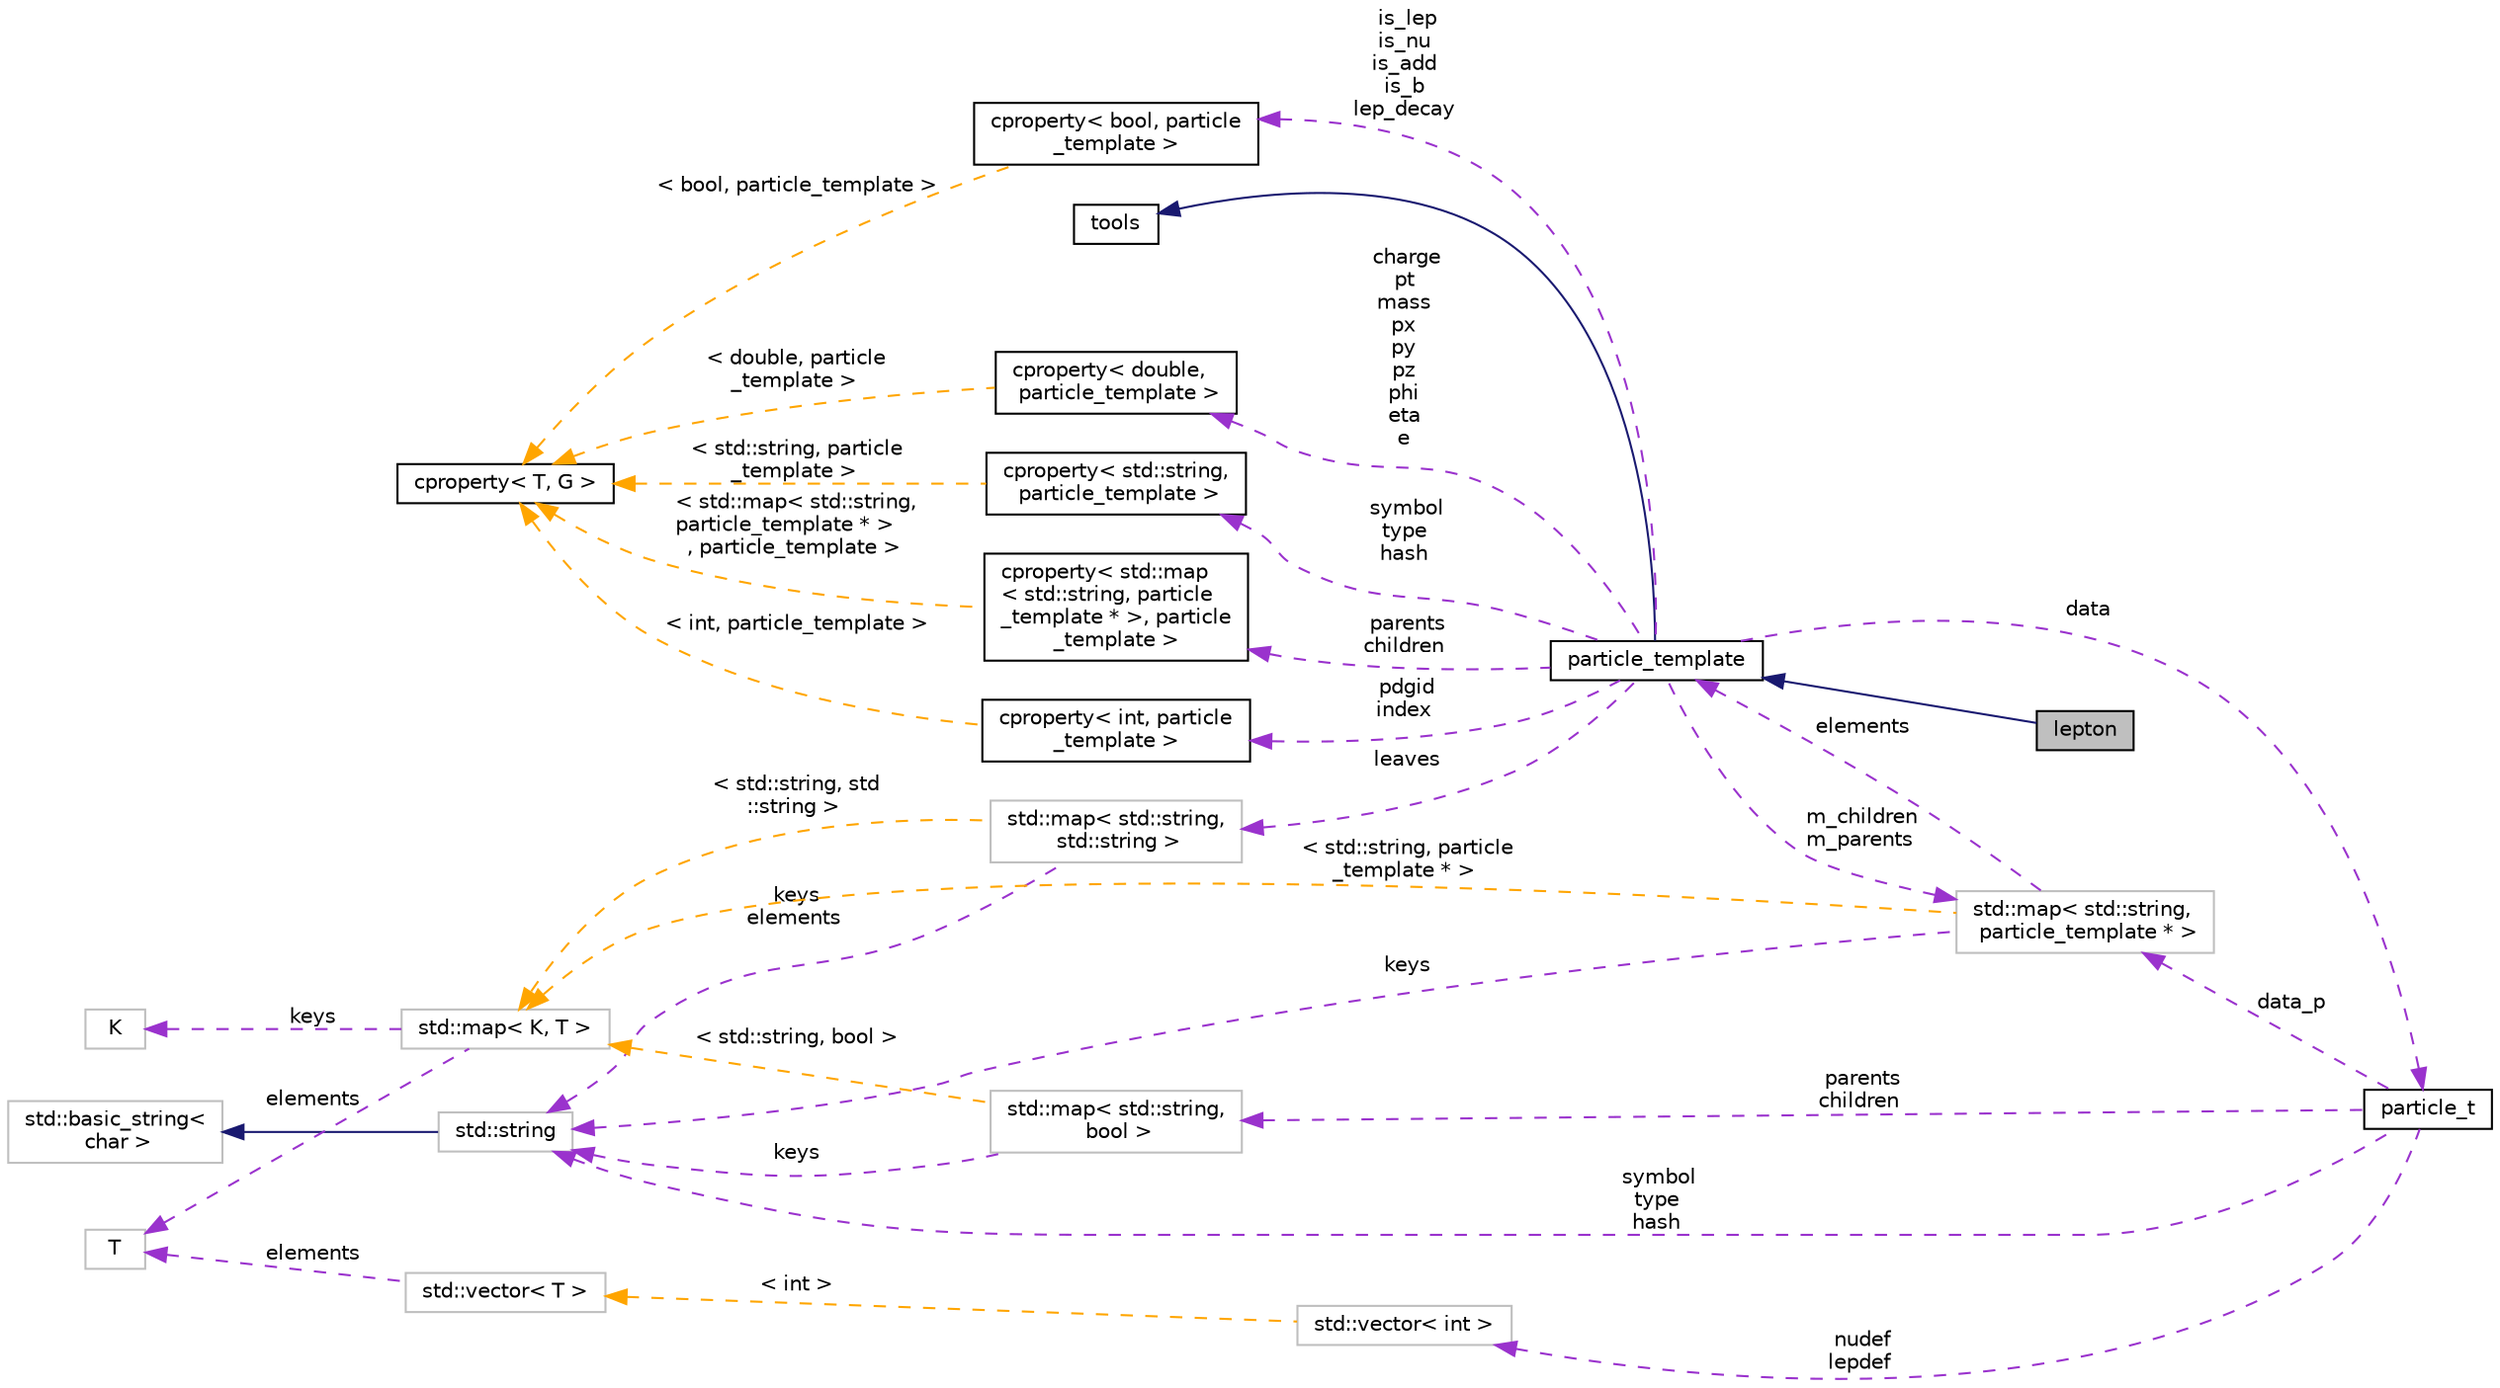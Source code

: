 digraph "lepton"
{
 // INTERACTIVE_SVG=YES
 // LATEX_PDF_SIZE
  edge [fontname="Helvetica",fontsize="10",labelfontname="Helvetica",labelfontsize="10"];
  node [fontname="Helvetica",fontsize="10",shape=record];
  rankdir="LR";
  Node1 [label="lepton",height=0.2,width=0.4,color="black", fillcolor="grey75", style="filled", fontcolor="black",tooltip=" "];
  Node2 -> Node1 [dir="back",color="midnightblue",fontsize="10",style="solid",fontname="Helvetica"];
  Node2 [label="particle_template",height=0.2,width=0.4,color="black", fillcolor="white", style="filled",URL="$classparticle__template.html",tooltip=" "];
  Node3 -> Node2 [dir="back",color="midnightblue",fontsize="10",style="solid",fontname="Helvetica"];
  Node3 [label="tools",height=0.2,width=0.4,color="black", fillcolor="white", style="filled",URL="$classtools.html",tooltip="Provides a wide range of utility functions used throughout the framework."];
  Node4 -> Node2 [dir="back",color="darkorchid3",fontsize="10",style="dashed",label=" m_children\nm_parents" ,fontname="Helvetica"];
  Node4 [label="std::map\< std::string,\l particle_template * \>",height=0.2,width=0.4,color="grey75", fillcolor="white", style="filled",tooltip=" "];
  Node5 -> Node4 [dir="back",color="darkorchid3",fontsize="10",style="dashed",label=" keys" ,fontname="Helvetica"];
  Node5 [label="std::string",height=0.2,width=0.4,color="grey75", fillcolor="white", style="filled",tooltip="STL class."];
  Node6 -> Node5 [dir="back",color="midnightblue",fontsize="10",style="solid",fontname="Helvetica"];
  Node6 [label="std::basic_string\<\l char \>",height=0.2,width=0.4,color="grey75", fillcolor="white", style="filled",tooltip="STL class."];
  Node2 -> Node4 [dir="back",color="darkorchid3",fontsize="10",style="dashed",label=" elements" ,fontname="Helvetica"];
  Node7 -> Node4 [dir="back",color="orange",fontsize="10",style="dashed",label=" \< std::string, particle\l_template * \>" ,fontname="Helvetica"];
  Node7 [label="std::map\< K, T \>",height=0.2,width=0.4,color="grey75", fillcolor="white", style="filled",tooltip="STL class."];
  Node8 -> Node7 [dir="back",color="darkorchid3",fontsize="10",style="dashed",label=" keys" ,fontname="Helvetica"];
  Node8 [label="K",height=0.2,width=0.4,color="grey75", fillcolor="white", style="filled",tooltip=" "];
  Node9 -> Node7 [dir="back",color="darkorchid3",fontsize="10",style="dashed",label=" elements" ,fontname="Helvetica"];
  Node9 [label="T",height=0.2,width=0.4,color="grey75", fillcolor="white", style="filled",tooltip=" "];
  Node10 -> Node2 [dir="back",color="darkorchid3",fontsize="10",style="dashed",label=" pdgid\nindex" ,fontname="Helvetica"];
  Node10 [label="cproperty\< int, particle\l_template \>",height=0.2,width=0.4,color="black", fillcolor="white", style="filled",URL="$classcproperty.html",tooltip=" "];
  Node11 -> Node10 [dir="back",color="orange",fontsize="10",style="dashed",label=" \< int, particle_template \>" ,fontname="Helvetica"];
  Node11 [label="cproperty\< T, G \>",height=0.2,width=0.4,color="black", fillcolor="white", style="filled",URL="$classcproperty.html",tooltip=" "];
  Node12 -> Node2 [dir="back",color="darkorchid3",fontsize="10",style="dashed",label=" is_lep\nis_nu\nis_add\nis_b\nlep_decay" ,fontname="Helvetica"];
  Node12 [label="cproperty\< bool, particle\l_template \>",height=0.2,width=0.4,color="black", fillcolor="white", style="filled",URL="$classcproperty.html",tooltip=" "];
  Node11 -> Node12 [dir="back",color="orange",fontsize="10",style="dashed",label=" \< bool, particle_template \>" ,fontname="Helvetica"];
  Node13 -> Node2 [dir="back",color="darkorchid3",fontsize="10",style="dashed",label=" charge\npt\nmass\npx\npy\npz\nphi\neta\ne" ,fontname="Helvetica"];
  Node13 [label="cproperty\< double,\l particle_template \>",height=0.2,width=0.4,color="black", fillcolor="white", style="filled",URL="$classcproperty.html",tooltip=" "];
  Node11 -> Node13 [dir="back",color="orange",fontsize="10",style="dashed",label=" \< double, particle\l_template \>" ,fontname="Helvetica"];
  Node14 -> Node2 [dir="back",color="darkorchid3",fontsize="10",style="dashed",label=" leaves" ,fontname="Helvetica"];
  Node14 [label="std::map\< std::string,\l std::string \>",height=0.2,width=0.4,color="grey75", fillcolor="white", style="filled",tooltip=" "];
  Node5 -> Node14 [dir="back",color="darkorchid3",fontsize="10",style="dashed",label=" keys\nelements" ,fontname="Helvetica"];
  Node7 -> Node14 [dir="back",color="orange",fontsize="10",style="dashed",label=" \< std::string, std\l::string \>" ,fontname="Helvetica"];
  Node15 -> Node2 [dir="back",color="darkorchid3",fontsize="10",style="dashed",label=" symbol\ntype\nhash" ,fontname="Helvetica"];
  Node15 [label="cproperty\< std::string,\l particle_template \>",height=0.2,width=0.4,color="black", fillcolor="white", style="filled",URL="$classcproperty.html",tooltip=" "];
  Node11 -> Node15 [dir="back",color="orange",fontsize="10",style="dashed",label=" \< std::string, particle\l_template \>" ,fontname="Helvetica"];
  Node16 -> Node2 [dir="back",color="darkorchid3",fontsize="10",style="dashed",label=" data" ,fontname="Helvetica"];
  Node16 [label="particle_t",height=0.2,width=0.4,color="black", fillcolor="white", style="filled",URL="$structparticle__t.html",tooltip=" "];
  Node4 -> Node16 [dir="back",color="darkorchid3",fontsize="10",style="dashed",label=" data_p" ,fontname="Helvetica"];
  Node17 -> Node16 [dir="back",color="darkorchid3",fontsize="10",style="dashed",label=" parents\nchildren" ,fontname="Helvetica"];
  Node17 [label="std::map\< std::string,\l bool \>",height=0.2,width=0.4,color="grey75", fillcolor="white", style="filled",tooltip=" "];
  Node5 -> Node17 [dir="back",color="darkorchid3",fontsize="10",style="dashed",label=" keys" ,fontname="Helvetica"];
  Node7 -> Node17 [dir="back",color="orange",fontsize="10",style="dashed",label=" \< std::string, bool \>" ,fontname="Helvetica"];
  Node5 -> Node16 [dir="back",color="darkorchid3",fontsize="10",style="dashed",label=" symbol\ntype\nhash" ,fontname="Helvetica"];
  Node18 -> Node16 [dir="back",color="darkorchid3",fontsize="10",style="dashed",label=" nudef\nlepdef" ,fontname="Helvetica"];
  Node18 [label="std::vector\< int \>",height=0.2,width=0.4,color="grey75", fillcolor="white", style="filled",tooltip=" "];
  Node19 -> Node18 [dir="back",color="orange",fontsize="10",style="dashed",label=" \< int \>" ,fontname="Helvetica"];
  Node19 [label="std::vector\< T \>",height=0.2,width=0.4,color="grey75", fillcolor="white", style="filled",tooltip="STL class."];
  Node9 -> Node19 [dir="back",color="darkorchid3",fontsize="10",style="dashed",label=" elements" ,fontname="Helvetica"];
  Node20 -> Node2 [dir="back",color="darkorchid3",fontsize="10",style="dashed",label=" parents\nchildren" ,fontname="Helvetica"];
  Node20 [label="cproperty\< std::map\l\< std::string, particle\l_template * \>, particle\l_template \>",height=0.2,width=0.4,color="black", fillcolor="white", style="filled",URL="$classcproperty.html",tooltip=" "];
  Node11 -> Node20 [dir="back",color="orange",fontsize="10",style="dashed",label=" \< std::map\< std::string,\l particle_template * \>\l, particle_template \>" ,fontname="Helvetica"];
}
